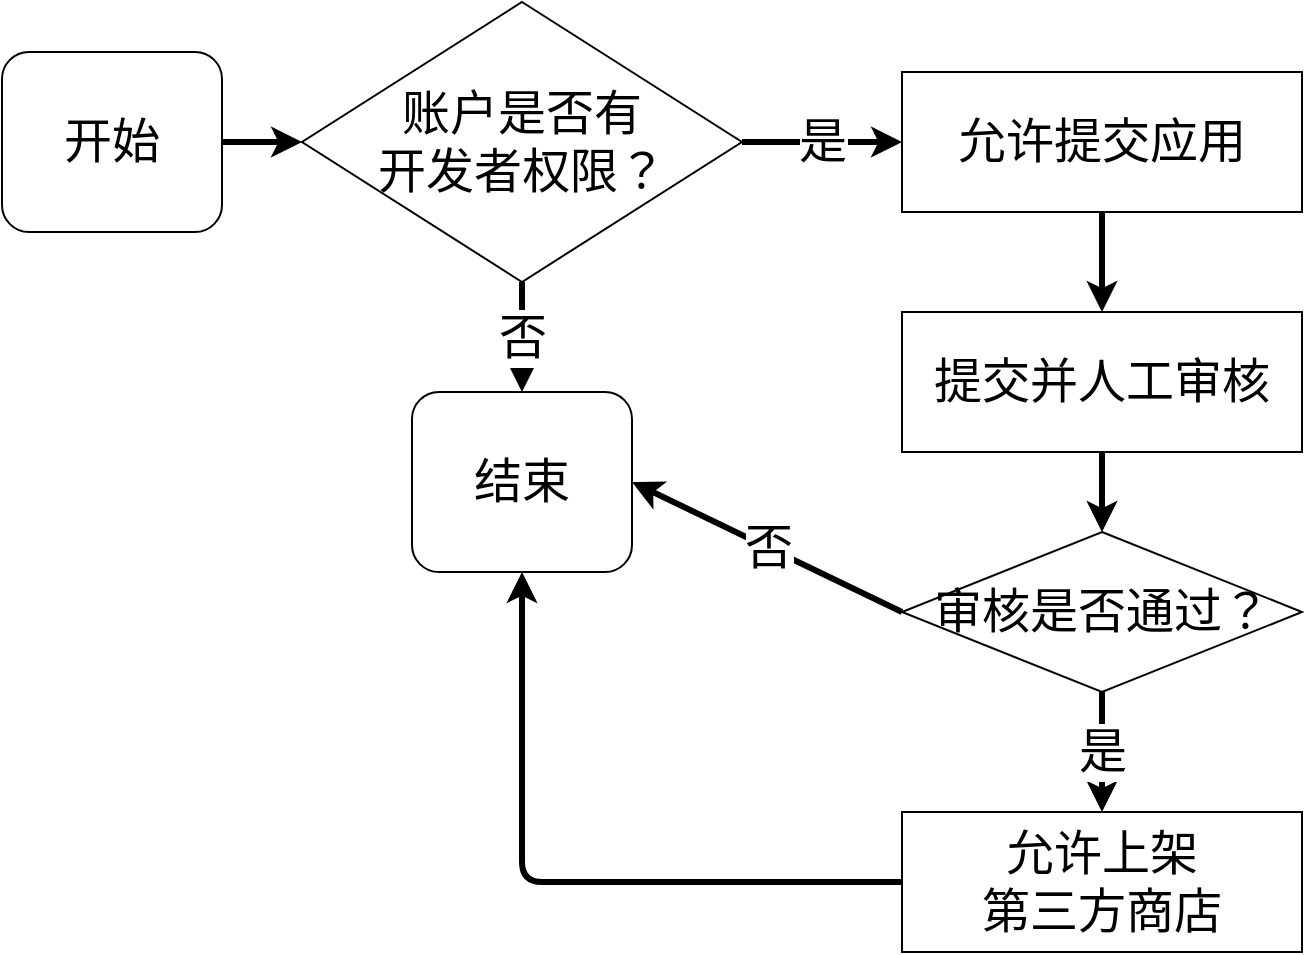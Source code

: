 <mxfile>
    <diagram id="pIJLN3aKvtxHKyMv3up4" name="第 1 页">
        <mxGraphModel dx="1647" dy="1089" grid="1" gridSize="10" guides="1" tooltips="1" connect="1" arrows="1" fold="1" page="1" pageScale="1" pageWidth="1169" pageHeight="827" math="0" shadow="0">
            <root>
                <mxCell id="0"/>
                <mxCell id="1" parent="0"/>
                <mxCell id="4" style="edgeStyle=none;html=1;exitX=1;exitY=0.5;exitDx=0;exitDy=0;entryX=0;entryY=0.5;entryDx=0;entryDy=0;fontSize=24;strokeWidth=3;" edge="1" parent="1" source="2" target="3">
                    <mxGeometry relative="1" as="geometry"/>
                </mxCell>
                <mxCell id="2" value="&lt;font style=&quot;font-size: 24px;&quot;&gt;开始&lt;/font&gt;" style="rounded=1;whiteSpace=wrap;html=1;" vertex="1" parent="1">
                    <mxGeometry x="20" y="310" width="110" height="90" as="geometry"/>
                </mxCell>
                <mxCell id="3" value="账户是否有&lt;br&gt;开发者权限？" style="rhombus;whiteSpace=wrap;html=1;fontSize=24;" vertex="1" parent="1">
                    <mxGeometry x="170" y="285" width="220" height="140" as="geometry"/>
                </mxCell>
                <mxCell id="5" value="" style="endArrow=classic;html=1;fontSize=24;exitX=1;exitY=0.5;exitDx=0;exitDy=0;entryX=0;entryY=0.5;entryDx=0;entryDy=0;strokeWidth=3;" edge="1" parent="1" source="3" target="7">
                    <mxGeometry relative="1" as="geometry">
                        <mxPoint x="760" y="360" as="sourcePoint"/>
                        <mxPoint x="770" y="355" as="targetPoint"/>
                    </mxGeometry>
                </mxCell>
                <mxCell id="6" value="是" style="edgeLabel;resizable=0;html=1;align=center;verticalAlign=middle;fontSize=24;" connectable="0" vertex="1" parent="5">
                    <mxGeometry relative="1" as="geometry"/>
                </mxCell>
                <mxCell id="11" style="edgeStyle=none;html=1;exitX=0.5;exitY=1;exitDx=0;exitDy=0;entryX=0.5;entryY=0;entryDx=0;entryDy=0;fontSize=24;strokeWidth=3;" edge="1" parent="1" source="7" target="9">
                    <mxGeometry relative="1" as="geometry"/>
                </mxCell>
                <mxCell id="7" value="允许提交应用" style="rounded=0;whiteSpace=wrap;html=1;fontSize=24;" vertex="1" parent="1">
                    <mxGeometry x="470" y="320" width="200" height="70" as="geometry"/>
                </mxCell>
                <mxCell id="12" style="edgeStyle=none;html=1;exitX=0.5;exitY=1;exitDx=0;exitDy=0;entryX=0.5;entryY=0;entryDx=0;entryDy=0;fontSize=24;strokeWidth=3;" edge="1" parent="1" source="9" target="10">
                    <mxGeometry relative="1" as="geometry"/>
                </mxCell>
                <mxCell id="9" value="提交并人工审核" style="rounded=0;whiteSpace=wrap;html=1;fontSize=24;" vertex="1" parent="1">
                    <mxGeometry x="470" y="440" width="200" height="70" as="geometry"/>
                </mxCell>
                <mxCell id="10" value="审核是否通过？" style="rhombus;whiteSpace=wrap;html=1;fontSize=24;" vertex="1" parent="1">
                    <mxGeometry x="470" y="550" width="200" height="80" as="geometry"/>
                </mxCell>
                <mxCell id="13" value="" style="endArrow=classic;html=1;fontSize=24;exitX=0.5;exitY=1;exitDx=0;exitDy=0;entryX=0.5;entryY=0;entryDx=0;entryDy=0;strokeWidth=3;" edge="1" parent="1" source="3" target="15">
                    <mxGeometry relative="1" as="geometry">
                        <mxPoint x="250" y="570" as="sourcePoint"/>
                        <mxPoint x="280" y="570" as="targetPoint"/>
                    </mxGeometry>
                </mxCell>
                <mxCell id="14" value="否" style="edgeLabel;resizable=0;html=1;align=center;verticalAlign=middle;fontSize=24;" connectable="0" vertex="1" parent="13">
                    <mxGeometry relative="1" as="geometry"/>
                </mxCell>
                <mxCell id="15" value="&lt;font style=&quot;font-size: 24px;&quot;&gt;结束&lt;/font&gt;" style="rounded=1;whiteSpace=wrap;html=1;" vertex="1" parent="1">
                    <mxGeometry x="225" y="480" width="110" height="90" as="geometry"/>
                </mxCell>
                <mxCell id="16" value="" style="endArrow=classic;html=1;fontSize=24;exitX=0.5;exitY=1;exitDx=0;exitDy=0;entryX=0.5;entryY=0;entryDx=0;entryDy=0;strokeWidth=3;" edge="1" parent="1" source="10" target="19">
                    <mxGeometry relative="1" as="geometry">
                        <mxPoint x="580" y="700" as="sourcePoint"/>
                        <mxPoint x="570" y="710" as="targetPoint"/>
                    </mxGeometry>
                </mxCell>
                <mxCell id="17" value="是" style="edgeLabel;resizable=0;html=1;align=center;verticalAlign=middle;fontSize=24;" connectable="0" vertex="1" parent="16">
                    <mxGeometry relative="1" as="geometry"/>
                </mxCell>
                <mxCell id="22" style="edgeStyle=none;html=1;exitX=0;exitY=0.5;exitDx=0;exitDy=0;entryX=0.5;entryY=1;entryDx=0;entryDy=0;fontSize=24;strokeWidth=3;" edge="1" parent="1" source="19" target="15">
                    <mxGeometry relative="1" as="geometry">
                        <Array as="points">
                            <mxPoint x="280" y="725"/>
                        </Array>
                    </mxGeometry>
                </mxCell>
                <mxCell id="19" value="允许上架&lt;br&gt;第三方商店" style="rounded=0;whiteSpace=wrap;html=1;fontSize=24;" vertex="1" parent="1">
                    <mxGeometry x="470" y="690" width="200" height="70" as="geometry"/>
                </mxCell>
                <mxCell id="23" value="" style="endArrow=classic;html=1;fontSize=24;exitX=0;exitY=0.5;exitDx=0;exitDy=0;entryX=1;entryY=0.5;entryDx=0;entryDy=0;strokeWidth=3;" edge="1" parent="1" source="10" target="15">
                    <mxGeometry relative="1" as="geometry">
                        <mxPoint x="370" y="620" as="sourcePoint"/>
                        <mxPoint x="470" y="620" as="targetPoint"/>
                    </mxGeometry>
                </mxCell>
                <mxCell id="24" value="否" style="edgeLabel;resizable=0;html=1;align=center;verticalAlign=middle;fontSize=24;" connectable="0" vertex="1" parent="23">
                    <mxGeometry relative="1" as="geometry"/>
                </mxCell>
            </root>
        </mxGraphModel>
    </diagram>
</mxfile>